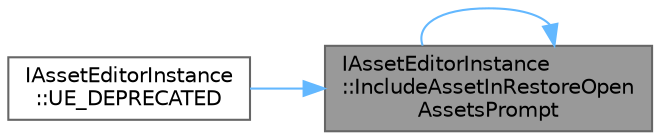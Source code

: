 digraph "IAssetEditorInstance::IncludeAssetInRestoreOpenAssetsPrompt"
{
 // INTERACTIVE_SVG=YES
 // LATEX_PDF_SIZE
  bgcolor="transparent";
  edge [fontname=Helvetica,fontsize=10,labelfontname=Helvetica,labelfontsize=10];
  node [fontname=Helvetica,fontsize=10,shape=box,height=0.2,width=0.4];
  rankdir="RL";
  Node1 [id="Node000001",label="IAssetEditorInstance\l::IncludeAssetInRestoreOpen\lAssetsPrompt",height=0.2,width=0.4,color="gray40", fillcolor="grey60", style="filled", fontcolor="black",tooltip=" "];
  Node1 -> Node1 [id="edge1_Node000001_Node000001",dir="back",color="steelblue1",style="solid",tooltip=" "];
  Node1 -> Node2 [id="edge2_Node000001_Node000002",dir="back",color="steelblue1",style="solid",tooltip=" "];
  Node2 [id="Node000002",label="IAssetEditorInstance\l::UE_DEPRECATED",height=0.2,width=0.4,color="grey40", fillcolor="white", style="filled",URL="$d6/dba/classIAssetEditorInstance.html#a1c27c2438d863ac80b6db57b4856fdd8",tooltip="If false, the asset being edited will not be included in reopen assets prompt on restart."];
}
